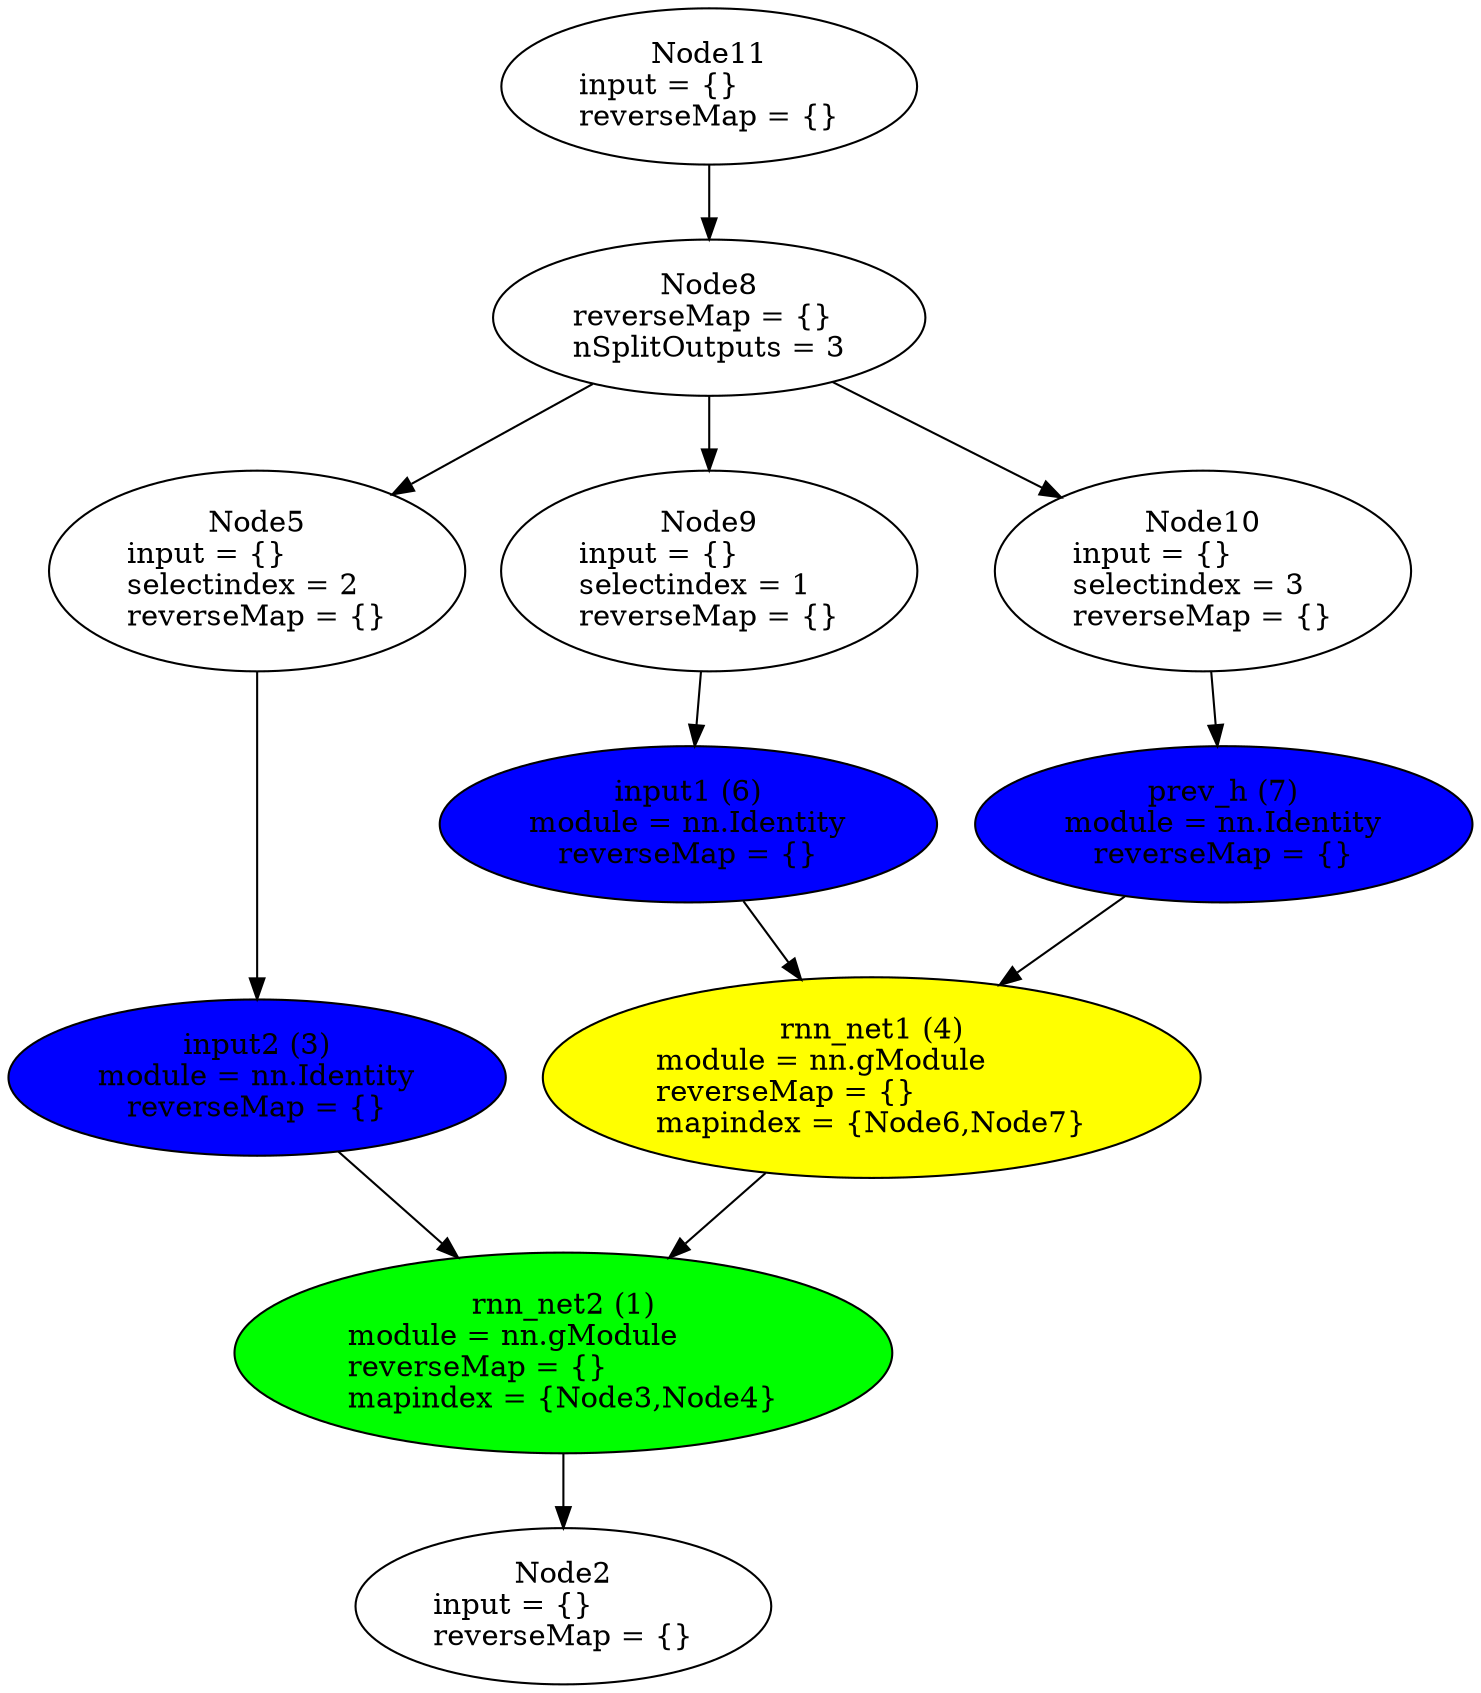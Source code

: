 digraph G {
	graph [bb="0,0,584.09,825.53"];
	node [label="\N",
		shape=oval
	];
	n1	 [fillcolor=green,
		height=1.3356,
		label="rnn_net2 (1)\nmodule = nn.gModule\lreverseMap = {}\lmapindex = {Node3,Node4}",
		pos="212.05,159.04",
		style=filled,
		tooltip="[nngraph.lua]:55_",
		width=3.457];
	n2	 [height=1.041,
		label="Node2\ninput = {}\lreverseMap = {}",
		pos="212.05,37.477",
		tooltip="[[C]]:-1_",
		width=2.1606];
	n1 -> n2	 [pos="e,212.05,75.064 212.05,110.78 212.05,102.34 212.05,93.543 212.05,85.115"];
	n3	 [fillcolor=blue,
		height=1.041,
		label="input2 (3)\nmodule = nn.Identity\lreverseMap = {}",
		pos="94.045,291.2",
		style=filled,
		tooltip="[nngraph.lua]:52_",
		width=2.6124];
	n3 -> n1	 [pos="e,171.67,204.57 125.36,255.66 137.45,242.32 151.55,226.77 164.82,212.13"];
	n4	 [fillcolor=yellow,
		height=1.3356,
		label="rnn_net1 (4)\nmodule = nn.gModule\lreverseMap = {}\lmapindex = {Node6,Node7}",
		pos="330.05,291.2",
		style=filled,
		tooltip="[nngraph.lua]:54_",
		width=3.457];
	n4 -> n1	 [pos="e,252.73,204.92 289.44,245.41 279.79,234.77 269.42,223.33 259.51,212.39"];
	n5	 [height=1.3356,
		label="Node5\ninput = {}\lselectindex = 2\lreverseMap = {}",
		pos="94.045,423.37",
		tooltip="[[C]]:-1_-2",
		width=2.1606];
	n5 -> n3	 [pos="e,94.045,328.71 94.045,375.01 94.045,363.2 94.045,350.55 94.045,338.78"];
	n6	 [fillcolor=blue,
		height=1.041,
		label="input1 (6)\nmodule = nn.Identity\lreverseMap = {}",
		pos="284.05,423.37",
		style=filled,
		tooltip="[nngraph.lua]:51_",
		width=2.6124];
	n6 -> n4	 [pos="e,313.51,338.99 296.86,386.11 300.97,374.48 305.62,361.31 310.12,348.6"];
	n7	 [fillcolor=blue,
		height=1.041,
		label="prev_h (7)\nmodule = nn.Identity\lreverseMap = {}",
		pos="490.05,423.37",
		style=filled,
		tooltip="[nngraph.lua]:53_",
		width=2.6124];
	n7 -> n4	 [pos="e,382.56,334.93 449.26,389.19 431.44,374.69 410.17,357.38 390.56,341.43"];
	n8	 [height=1.041,
		label="Node8\nreverseMap = {}\lnSplitOutputs = 3",
		pos="284.05,677.1",
		tooltip="[[C]]:-1_ split at [...heckmate/torch/install/share/lua/5.1/nngraph/gmodule.lua]:96-mnode",
		width=2.2392];
	n8 -> n5	 [pos="e,114.58,469.92 241.03,645.28 226.06,633.31 209.82,618.82 197.05,603.62 165.11,565.62 137.63,516.38 119.1,479.12"];
	n9	 [height=1.3356,
		label="Node9\ninput = {}\lselectindex = 1\lreverseMap = {}",
		pos="284.05,555.54",
		tooltip="[[C]]:-1_-1",
		width=2.1606];
	n8 -> n9	 [pos="e,284.05,603.86 284.05,639.57 284.05,631.48 284.05,622.71 284.05,614.01"];
	n10	 [height=1.3356,
		label="Node10\ninput = {}\lselectindex = 3\lreverseMap = {}",
		pos="474.05,555.54",
		tooltip="[[C]]:-1_-3",
		width=2.1606];
	n8 -> n10	 [pos="e,420.23,590.4 331.01,646.54 355.3,631.26 385.27,612.4 411.49,595.9"];
	n9 -> n6	 [pos="e,284.05,460.88 284.05,507.17 284.05,495.37 284.05,482.72 284.05,470.95"];
	n10 -> n7	 [pos="e,485.53,461.08 479.82,507.54 481.28,495.72 482.84,483.02 484.29,471.2"];
	n11	 [height=1.041,
		label="Node11\ninput = {}\lreverseMap = {}",
		pos="284.05,788.05",
		tooltip="[[C]]:-1_",
		width=2.1606];
	n11 -> n8	 [pos="e,284.05,714.77 284.05,750.47 284.05,742.29 284.05,733.51 284.05,724.99"];
}
